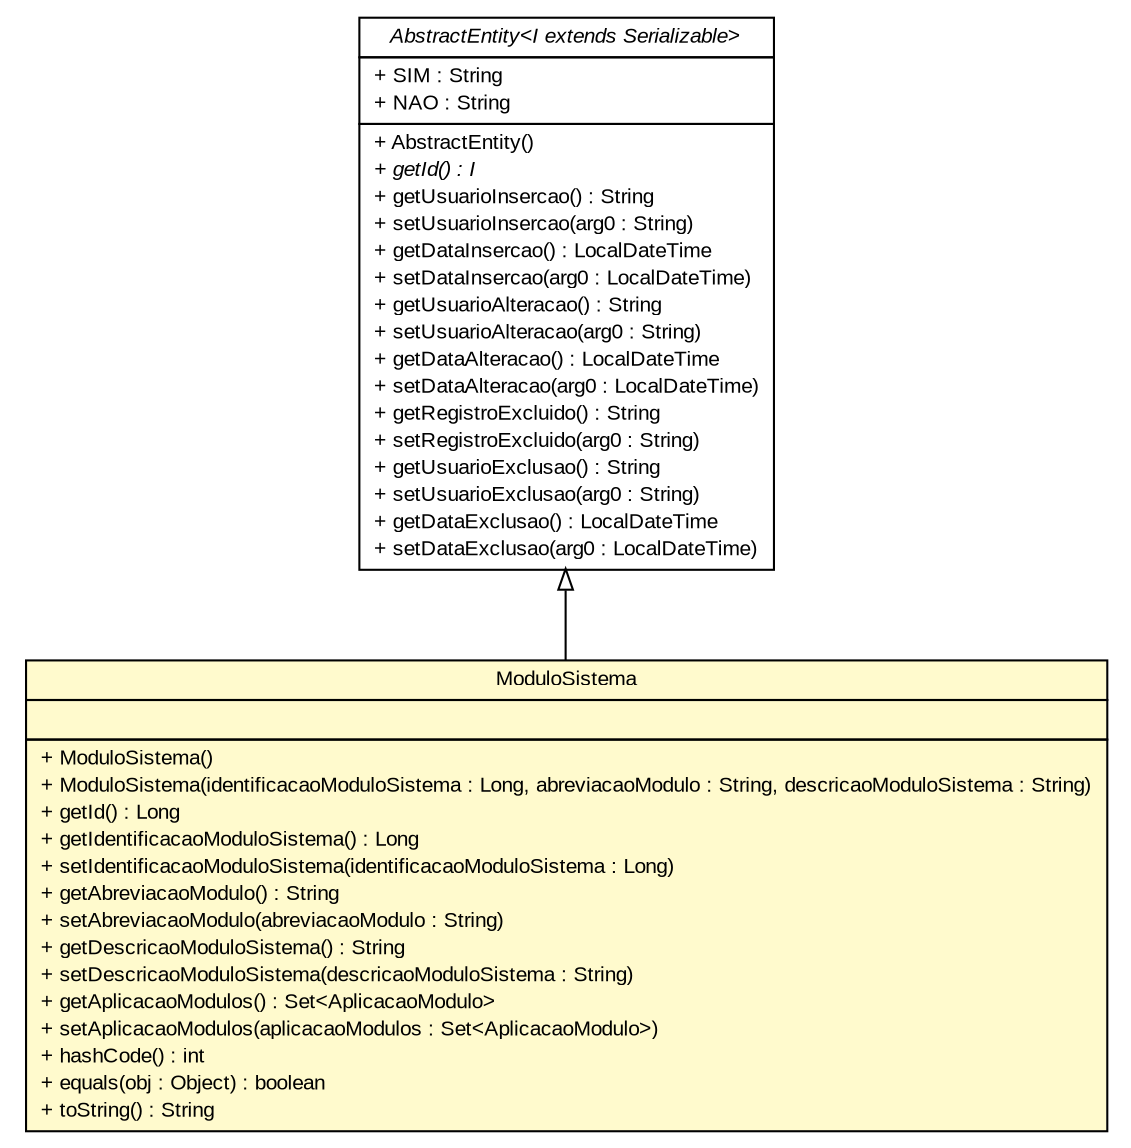 #!/usr/local/bin/dot
#
# Class diagram 
# Generated by UMLGraph version R5_6 (http://www.umlgraph.org/)
#

digraph G {
	edge [fontname="arial",fontsize=10,labelfontname="arial",labelfontsize=10];
	node [fontname="arial",fontsize=10,shape=plaintext];
	nodesep=0.25;
	ranksep=0.5;
	// br.gov.to.sefaz.seg.persistence.entity.ModuloSistema
	c27858 [label=<<table title="br.gov.to.sefaz.seg.persistence.entity.ModuloSistema" border="0" cellborder="1" cellspacing="0" cellpadding="2" port="p" bgcolor="lemonChiffon" href="./ModuloSistema.html">
		<tr><td><table border="0" cellspacing="0" cellpadding="1">
<tr><td align="center" balign="center"> ModuloSistema </td></tr>
		</table></td></tr>
		<tr><td><table border="0" cellspacing="0" cellpadding="1">
<tr><td align="left" balign="left">  </td></tr>
		</table></td></tr>
		<tr><td><table border="0" cellspacing="0" cellpadding="1">
<tr><td align="left" balign="left"> + ModuloSistema() </td></tr>
<tr><td align="left" balign="left"> + ModuloSistema(identificacaoModuloSistema : Long, abreviacaoModulo : String, descricaoModuloSistema : String) </td></tr>
<tr><td align="left" balign="left"> + getId() : Long </td></tr>
<tr><td align="left" balign="left"> + getIdentificacaoModuloSistema() : Long </td></tr>
<tr><td align="left" balign="left"> + setIdentificacaoModuloSistema(identificacaoModuloSistema : Long) </td></tr>
<tr><td align="left" balign="left"> + getAbreviacaoModulo() : String </td></tr>
<tr><td align="left" balign="left"> + setAbreviacaoModulo(abreviacaoModulo : String) </td></tr>
<tr><td align="left" balign="left"> + getDescricaoModuloSistema() : String </td></tr>
<tr><td align="left" balign="left"> + setDescricaoModuloSistema(descricaoModuloSistema : String) </td></tr>
<tr><td align="left" balign="left"> + getAplicacaoModulos() : Set&lt;AplicacaoModulo&gt; </td></tr>
<tr><td align="left" balign="left"> + setAplicacaoModulos(aplicacaoModulos : Set&lt;AplicacaoModulo&gt;) </td></tr>
<tr><td align="left" balign="left"> + hashCode() : int </td></tr>
<tr><td align="left" balign="left"> + equals(obj : Object) : boolean </td></tr>
<tr><td align="left" balign="left"> + toString() : String </td></tr>
		</table></td></tr>
		</table>>, URL="./ModuloSistema.html", fontname="arial", fontcolor="black", fontsize=10.0];
	//br.gov.to.sefaz.seg.persistence.entity.ModuloSistema extends br.gov.to.sefaz.persistence.entity.AbstractEntity<java.lang.Long>
	c27899:p -> c27858:p [dir=back,arrowtail=empty];
	// br.gov.to.sefaz.persistence.entity.AbstractEntity<I extends java.io.Serializable>
	c27899 [label=<<table title="br.gov.to.sefaz.persistence.entity.AbstractEntity" border="0" cellborder="1" cellspacing="0" cellpadding="2" port="p" href="http://java.sun.com/j2se/1.4.2/docs/api/br/gov/to/sefaz/persistence/entity/AbstractEntity.html">
		<tr><td><table border="0" cellspacing="0" cellpadding="1">
<tr><td align="center" balign="center"><font face="arial italic"> AbstractEntity&lt;I extends Serializable&gt; </font></td></tr>
		</table></td></tr>
		<tr><td><table border="0" cellspacing="0" cellpadding="1">
<tr><td align="left" balign="left"> + SIM : String </td></tr>
<tr><td align="left" balign="left"> + NAO : String </td></tr>
		</table></td></tr>
		<tr><td><table border="0" cellspacing="0" cellpadding="1">
<tr><td align="left" balign="left"> + AbstractEntity() </td></tr>
<tr><td align="left" balign="left"><font face="arial italic" point-size="10.0"> + getId() : I </font></td></tr>
<tr><td align="left" balign="left"> + getUsuarioInsercao() : String </td></tr>
<tr><td align="left" balign="left"> + setUsuarioInsercao(arg0 : String) </td></tr>
<tr><td align="left" balign="left"> + getDataInsercao() : LocalDateTime </td></tr>
<tr><td align="left" balign="left"> + setDataInsercao(arg0 : LocalDateTime) </td></tr>
<tr><td align="left" balign="left"> + getUsuarioAlteracao() : String </td></tr>
<tr><td align="left" balign="left"> + setUsuarioAlteracao(arg0 : String) </td></tr>
<tr><td align="left" balign="left"> + getDataAlteracao() : LocalDateTime </td></tr>
<tr><td align="left" balign="left"> + setDataAlteracao(arg0 : LocalDateTime) </td></tr>
<tr><td align="left" balign="left"> + getRegistroExcluido() : String </td></tr>
<tr><td align="left" balign="left"> + setRegistroExcluido(arg0 : String) </td></tr>
<tr><td align="left" balign="left"> + getUsuarioExclusao() : String </td></tr>
<tr><td align="left" balign="left"> + setUsuarioExclusao(arg0 : String) </td></tr>
<tr><td align="left" balign="left"> + getDataExclusao() : LocalDateTime </td></tr>
<tr><td align="left" balign="left"> + setDataExclusao(arg0 : LocalDateTime) </td></tr>
		</table></td></tr>
		</table>>, URL="http://java.sun.com/j2se/1.4.2/docs/api/br/gov/to/sefaz/persistence/entity/AbstractEntity.html", fontname="arial", fontcolor="black", fontsize=10.0];
}

